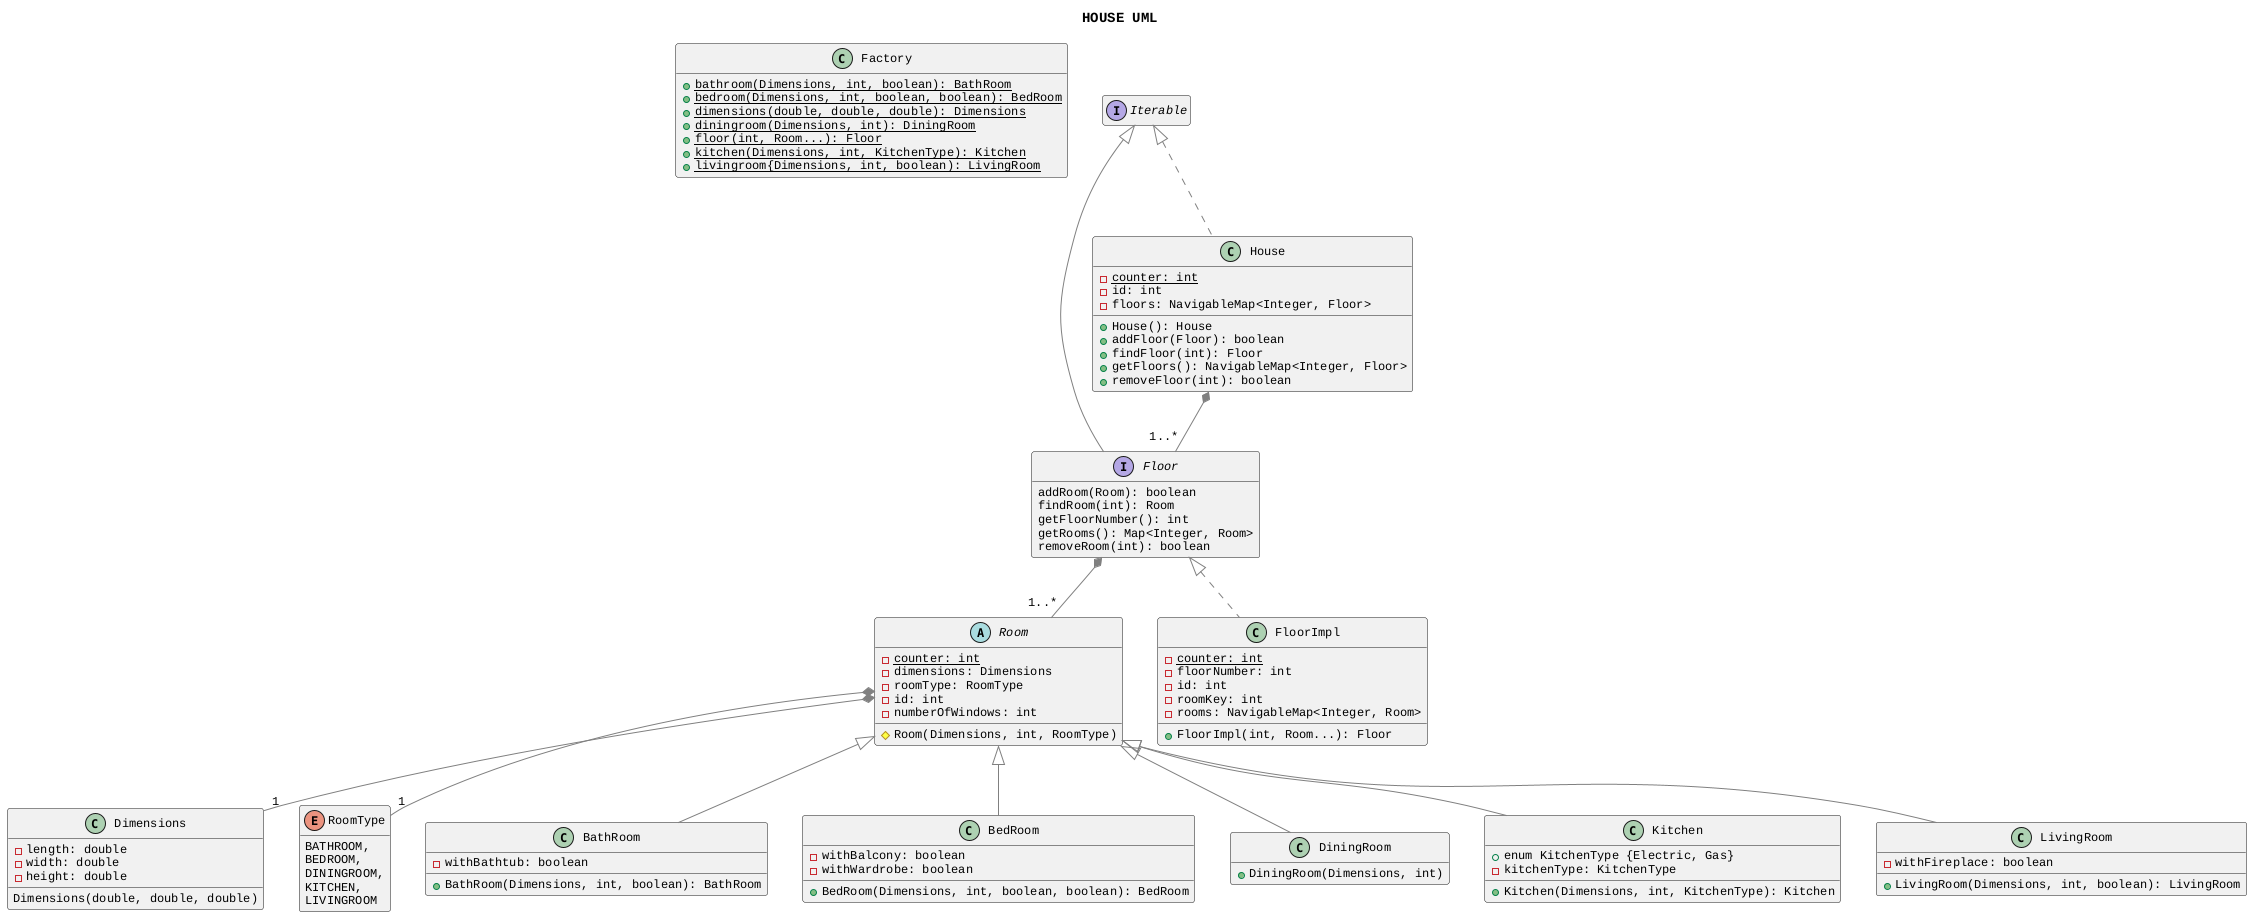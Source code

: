 @startuml

title HOUSE UML

'skinparam monochrome true
skinparam shadowing false
skinparam defaultFontName Liberation Mono
skinparam defaultFontSize 12
skinparam defaultFontColor Black
skinparam ArrowFontColor Black
skinparam ArrowColor Grey
hide empty members

class Factory {
    +{static}bathroom(Dimensions, int, boolean): BathRoom
    +{static}bedroom(Dimensions, int, boolean, boolean): BedRoom
    +{static}dimensions(double, double, double): Dimensions
    +{static}diningroom(Dimensions, int): DiningRoom
    +{static}floor(int, Room...): Floor
    +{static}kitchen(Dimensions, int, KitchenType): Kitchen
    +{static}livingroom{Dimensions, int, boolean): LivingRoom
}

Room *-- "1" Dimensions
Room *-- "1" RoomType
Floor *-- "1..*" Room
House *-- "1..*" Floor

class Dimensions {
    -length: double
    -width: double
    -height: double
    Dimensions(double, double, double)
}

enum RoomType {
    BATHROOM,
    BEDROOM,
    DININGROOM,
    KITCHEN,
    LIVINGROOM
}

class BathRoom extends Room {
    -withBathtub: boolean
    +BathRoom(Dimensions, int, boolean): BathRoom
}

class BedRoom extends Room {
    -withBalcony: boolean
    -withWardrobe: boolean
    +BedRoom(Dimensions, int, boolean, boolean): BedRoom
}

class DiningRoom extends Room {
    +DiningRoom(Dimensions, int)
}

class Kitchen extends Room {
    +enum KitchenType {Electric, Gas}
    -kitchenType: KitchenType
    +Kitchen(Dimensions, int, KitchenType): Kitchen
}

class LivingRoom extends Room {
    -withFireplace: boolean
    +LivingRoom(Dimensions, int, boolean): LivingRoom
}

abstract class Room {
    -{static}counter: int
    -dimensions: Dimensions
    -roomType: RoomType
    -id: int
    -numberOfWindows: int
    #Room(Dimensions, int, RoomType)
}

interface Floor implements Iterable {
    addRoom(Room): boolean
    findRoom(int): Room
    getFloorNumber(): int
    getRooms(): Map<Integer, Room>
    removeRoom(int): boolean
}

class FloorImpl implements Floor {
    -{static} counter: int
    -floorNumber: int
    -id: int
    -roomKey: int
    -rooms: NavigableMap<Integer, Room>
    +FloorImpl(int, Room...): Floor
}

class House implements Iterable {
    -{static} counter: int
    -id: int
    -floors: NavigableMap<Integer, Floor>
    +House(): House
    +addFloor(Floor): boolean
    +findFloor(int): Floor
    +getFloors(): NavigableMap<Integer, Floor>
    +removeFloor(int): boolean
}

@enduml